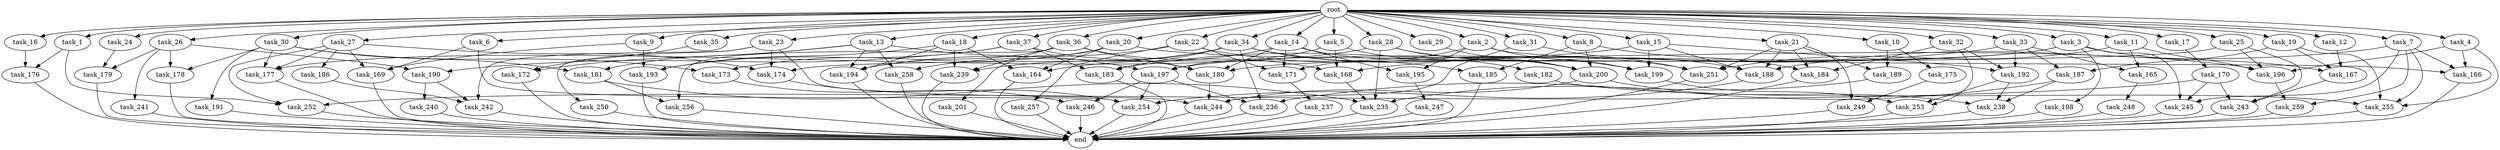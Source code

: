 digraph G {
  root [size="0.000000"];
  task_1 [size="10.240000"];
  task_2 [size="10.240000"];
  task_3 [size="10.240000"];
  task_4 [size="10.240000"];
  task_5 [size="10.240000"];
  task_6 [size="10.240000"];
  task_7 [size="10.240000"];
  task_8 [size="10.240000"];
  task_9 [size="10.240000"];
  task_10 [size="10.240000"];
  task_11 [size="10.240000"];
  task_12 [size="10.240000"];
  task_13 [size="10.240000"];
  task_14 [size="10.240000"];
  task_15 [size="10.240000"];
  task_16 [size="10.240000"];
  task_17 [size="10.240000"];
  task_18 [size="10.240000"];
  task_19 [size="10.240000"];
  task_20 [size="10.240000"];
  task_21 [size="10.240000"];
  task_22 [size="10.240000"];
  task_23 [size="10.240000"];
  task_24 [size="10.240000"];
  task_25 [size="10.240000"];
  task_26 [size="10.240000"];
  task_27 [size="10.240000"];
  task_28 [size="10.240000"];
  task_29 [size="10.240000"];
  task_30 [size="10.240000"];
  task_31 [size="10.240000"];
  task_32 [size="10.240000"];
  task_33 [size="10.240000"];
  task_34 [size="10.240000"];
  task_35 [size="10.240000"];
  task_36 [size="10.240000"];
  task_37 [size="10.240000"];
  task_164 [size="3779571220.480000"];
  task_165 [size="4982162063.360000"];
  task_166 [size="11081015623.680000"];
  task_167 [size="12025908428.800001"];
  task_168 [size="14173392076.800001"];
  task_169 [size="16664473108.480000"];
  task_170 [size="6957847019.520000"];
  task_171 [size="3865470566.400000"];
  task_172 [size="11682311045.120001"];
  task_173 [size="8589934592.000000"];
  task_174 [size="11510512353.280001"];
  task_175 [size="1374389534.720000"];
  task_176 [size="8589934592.000000"];
  task_177 [size="16664473108.480000"];
  task_178 [size="7645041786.880000"];
  task_179 [size="2491081031.680000"];
  task_180 [size="18296560680.959999"];
  task_181 [size="8589934592.000000"];
  task_182 [size="343597383.680000"];
  task_183 [size="8418135900.160000"];
  task_184 [size="10737418240.000000"];
  task_185 [size="10995116277.760000"];
  task_186 [size="4209067950.080000"];
  task_187 [size="7301444403.200000"];
  task_188 [size="15461882265.600000"];
  task_189 [size="3521873182.720000"];
  task_190 [size="2920577761.280000"];
  task_191 [size="5497558138.880000"];
  task_192 [size="9448928051.200001"];
  task_193 [size="6614249635.840000"];
  task_194 [size="14173392076.800001"];
  task_195 [size="1717986918.400000"];
  task_196 [size="13572096655.360001"];
  task_197 [size="13056700579.840000"];
  task_198 [size="8589934592.000000"];
  task_199 [size="5669356830.720000"];
  task_200 [size="19327352832.000000"];
  task_201 [size="3092376453.120000"];
  task_235 [size="20787641712.639999"];
  task_236 [size="19585050869.760002"];
  task_237 [size="1374389534.720000"];
  task_238 [size="15891378995.200001"];
  task_239 [size="14431090114.559999"];
  task_240 [size="6957847019.520000"];
  task_241 [size="2147483648.000000"];
  task_242 [size="11424613007.360001"];
  task_243 [size="9448928051.200001"];
  task_244 [size="13572096655.360001"];
  task_245 [size="15891378995.200001"];
  task_246 [size="14087492730.880001"];
  task_247 [size="343597383.680000"];
  task_248 [size="343597383.680000"];
  task_249 [size="5239860101.120000"];
  task_250 [size="3092376453.120000"];
  task_251 [size="10565619548.160000"];
  task_252 [size="10393820856.320000"];
  task_253 [size="6528350289.920000"];
  task_254 [size="19756849561.600002"];
  task_255 [size="13142599925.760000"];
  task_256 [size="11682311045.120001"];
  task_257 [size="2147483648.000000"];
  task_258 [size="8589934592.000000"];
  task_259 [size="8418135900.160000"];
  end [size="0.000000"];

  root -> task_1 [size="1.000000"];
  root -> task_2 [size="1.000000"];
  root -> task_3 [size="1.000000"];
  root -> task_4 [size="1.000000"];
  root -> task_5 [size="1.000000"];
  root -> task_6 [size="1.000000"];
  root -> task_7 [size="1.000000"];
  root -> task_8 [size="1.000000"];
  root -> task_9 [size="1.000000"];
  root -> task_10 [size="1.000000"];
  root -> task_11 [size="1.000000"];
  root -> task_12 [size="1.000000"];
  root -> task_13 [size="1.000000"];
  root -> task_14 [size="1.000000"];
  root -> task_15 [size="1.000000"];
  root -> task_16 [size="1.000000"];
  root -> task_17 [size="1.000000"];
  root -> task_18 [size="1.000000"];
  root -> task_19 [size="1.000000"];
  root -> task_20 [size="1.000000"];
  root -> task_21 [size="1.000000"];
  root -> task_22 [size="1.000000"];
  root -> task_23 [size="1.000000"];
  root -> task_24 [size="1.000000"];
  root -> task_25 [size="1.000000"];
  root -> task_26 [size="1.000000"];
  root -> task_27 [size="1.000000"];
  root -> task_28 [size="1.000000"];
  root -> task_29 [size="1.000000"];
  root -> task_30 [size="1.000000"];
  root -> task_31 [size="1.000000"];
  root -> task_32 [size="1.000000"];
  root -> task_33 [size="1.000000"];
  root -> task_34 [size="1.000000"];
  root -> task_35 [size="1.000000"];
  root -> task_36 [size="1.000000"];
  root -> task_37 [size="1.000000"];
  task_1 -> task_176 [size="301989888.000000"];
  task_1 -> task_252 [size="301989888.000000"];
  task_2 -> task_166 [size="134217728.000000"];
  task_2 -> task_171 [size="134217728.000000"];
  task_2 -> task_195 [size="134217728.000000"];
  task_2 -> task_199 [size="134217728.000000"];
  task_3 -> task_167 [size="838860800.000000"];
  task_3 -> task_180 [size="838860800.000000"];
  task_3 -> task_197 [size="838860800.000000"];
  task_3 -> task_198 [size="838860800.000000"];
  task_3 -> task_245 [size="838860800.000000"];
  task_4 -> task_166 [size="536870912.000000"];
  task_4 -> task_196 [size="536870912.000000"];
  task_4 -> task_255 [size="536870912.000000"];
  task_5 -> task_168 [size="134217728.000000"];
  task_5 -> task_197 [size="134217728.000000"];
  task_5 -> task_200 [size="134217728.000000"];
  task_6 -> task_169 [size="679477248.000000"];
  task_6 -> task_254 [size="679477248.000000"];
  task_7 -> task_166 [size="411041792.000000"];
  task_7 -> task_188 [size="411041792.000000"];
  task_7 -> task_245 [size="411041792.000000"];
  task_7 -> task_255 [size="411041792.000000"];
  task_7 -> task_259 [size="411041792.000000"];
  task_8 -> task_184 [size="536870912.000000"];
  task_8 -> task_185 [size="536870912.000000"];
  task_8 -> task_200 [size="536870912.000000"];
  task_9 -> task_169 [size="536870912.000000"];
  task_9 -> task_193 [size="536870912.000000"];
  task_10 -> task_175 [size="134217728.000000"];
  task_10 -> task_189 [size="134217728.000000"];
  task_11 -> task_165 [size="75497472.000000"];
  task_11 -> task_196 [size="75497472.000000"];
  task_11 -> task_251 [size="75497472.000000"];
  task_12 -> task_167 [size="33554432.000000"];
  task_13 -> task_172 [size="301989888.000000"];
  task_13 -> task_181 [size="301989888.000000"];
  task_13 -> task_194 [size="301989888.000000"];
  task_13 -> task_197 [size="301989888.000000"];
  task_13 -> task_258 [size="301989888.000000"];
  task_14 -> task_164 [size="33554432.000000"];
  task_14 -> task_171 [size="33554432.000000"];
  task_14 -> task_180 [size="33554432.000000"];
  task_14 -> task_182 [size="33554432.000000"];
  task_14 -> task_195 [size="33554432.000000"];
  task_15 -> task_183 [size="209715200.000000"];
  task_15 -> task_188 [size="209715200.000000"];
  task_15 -> task_192 [size="209715200.000000"];
  task_15 -> task_199 [size="209715200.000000"];
  task_16 -> task_176 [size="536870912.000000"];
  task_17 -> task_170 [size="679477248.000000"];
  task_18 -> task_164 [size="33554432.000000"];
  task_18 -> task_193 [size="33554432.000000"];
  task_18 -> task_194 [size="33554432.000000"];
  task_18 -> task_239 [size="33554432.000000"];
  task_19 -> task_167 [size="301989888.000000"];
  task_19 -> task_187 [size="301989888.000000"];
  task_19 -> task_255 [size="301989888.000000"];
  task_20 -> task_164 [size="301989888.000000"];
  task_20 -> task_173 [size="301989888.000000"];
  task_20 -> task_196 [size="301989888.000000"];
  task_20 -> task_201 [size="301989888.000000"];
  task_21 -> task_184 [size="209715200.000000"];
  task_21 -> task_188 [size="209715200.000000"];
  task_21 -> task_189 [size="209715200.000000"];
  task_21 -> task_249 [size="209715200.000000"];
  task_21 -> task_251 [size="209715200.000000"];
  task_22 -> task_171 [size="209715200.000000"];
  task_22 -> task_194 [size="209715200.000000"];
  task_22 -> task_199 [size="209715200.000000"];
  task_22 -> task_257 [size="209715200.000000"];
  task_23 -> task_174 [size="301989888.000000"];
  task_23 -> task_242 [size="301989888.000000"];
  task_23 -> task_244 [size="301989888.000000"];
  task_23 -> task_250 [size="301989888.000000"];
  task_24 -> task_179 [size="33554432.000000"];
  task_25 -> task_174 [size="411041792.000000"];
  task_25 -> task_196 [size="411041792.000000"];
  task_25 -> task_243 [size="411041792.000000"];
  task_26 -> task_178 [size="209715200.000000"];
  task_26 -> task_179 [size="209715200.000000"];
  task_26 -> task_190 [size="209715200.000000"];
  task_26 -> task_241 [size="209715200.000000"];
  task_27 -> task_169 [size="411041792.000000"];
  task_27 -> task_174 [size="411041792.000000"];
  task_27 -> task_177 [size="411041792.000000"];
  task_27 -> task_186 [size="411041792.000000"];
  task_27 -> task_252 [size="411041792.000000"];
  task_28 -> task_177 [size="679477248.000000"];
  task_28 -> task_188 [size="679477248.000000"];
  task_28 -> task_200 [size="679477248.000000"];
  task_28 -> task_235 [size="679477248.000000"];
  task_29 -> task_200 [size="536870912.000000"];
  task_30 -> task_173 [size="536870912.000000"];
  task_30 -> task_177 [size="536870912.000000"];
  task_30 -> task_178 [size="536870912.000000"];
  task_30 -> task_181 [size="536870912.000000"];
  task_30 -> task_191 [size="536870912.000000"];
  task_31 -> task_244 [size="209715200.000000"];
  task_31 -> task_251 [size="209715200.000000"];
  task_32 -> task_184 [size="301989888.000000"];
  task_32 -> task_192 [size="301989888.000000"];
  task_32 -> task_253 [size="301989888.000000"];
  task_33 -> task_165 [size="411041792.000000"];
  task_33 -> task_168 [size="411041792.000000"];
  task_33 -> task_187 [size="411041792.000000"];
  task_33 -> task_192 [size="411041792.000000"];
  task_34 -> task_183 [size="536870912.000000"];
  task_34 -> task_185 [size="536870912.000000"];
  task_34 -> task_236 [size="536870912.000000"];
  task_34 -> task_239 [size="536870912.000000"];
  task_34 -> task_251 [size="536870912.000000"];
  task_34 -> task_258 [size="536870912.000000"];
  task_35 -> task_172 [size="838860800.000000"];
  task_36 -> task_168 [size="838860800.000000"];
  task_36 -> task_180 [size="838860800.000000"];
  task_36 -> task_194 [size="838860800.000000"];
  task_36 -> task_239 [size="838860800.000000"];
  task_36 -> task_256 [size="838860800.000000"];
  task_37 -> task_180 [size="75497472.000000"];
  task_37 -> task_183 [size="75497472.000000"];
  task_37 -> task_190 [size="75497472.000000"];
  task_37 -> task_193 [size="75497472.000000"];
  task_164 -> end [size="1.000000"];
  task_165 -> task_248 [size="33554432.000000"];
  task_166 -> end [size="1.000000"];
  task_167 -> task_243 [size="209715200.000000"];
  task_168 -> task_235 [size="838860800.000000"];
  task_169 -> end [size="1.000000"];
  task_170 -> task_243 [size="301989888.000000"];
  task_170 -> task_245 [size="301989888.000000"];
  task_170 -> task_252 [size="301989888.000000"];
  task_171 -> task_237 [size="134217728.000000"];
  task_172 -> end [size="1.000000"];
  task_173 -> task_246 [size="838860800.000000"];
  task_174 -> task_254 [size="33554432.000000"];
  task_175 -> task_249 [size="301989888.000000"];
  task_176 -> end [size="1.000000"];
  task_177 -> end [size="1.000000"];
  task_178 -> end [size="1.000000"];
  task_179 -> end [size="1.000000"];
  task_180 -> task_244 [size="134217728.000000"];
  task_181 -> task_235 [size="301989888.000000"];
  task_181 -> task_256 [size="301989888.000000"];
  task_182 -> task_255 [size="33554432.000000"];
  task_183 -> end [size="1.000000"];
  task_184 -> end [size="1.000000"];
  task_185 -> end [size="1.000000"];
  task_186 -> task_242 [size="134217728.000000"];
  task_187 -> task_236 [size="838860800.000000"];
  task_187 -> task_238 [size="838860800.000000"];
  task_188 -> task_254 [size="679477248.000000"];
  task_189 -> task_235 [size="209715200.000000"];
  task_190 -> task_240 [size="679477248.000000"];
  task_190 -> task_242 [size="679477248.000000"];
  task_191 -> end [size="1.000000"];
  task_192 -> task_238 [size="33554432.000000"];
  task_192 -> task_253 [size="33554432.000000"];
  task_193 -> end [size="1.000000"];
  task_194 -> end [size="1.000000"];
  task_195 -> task_247 [size="33554432.000000"];
  task_196 -> task_259 [size="411041792.000000"];
  task_197 -> task_236 [size="536870912.000000"];
  task_197 -> task_246 [size="536870912.000000"];
  task_197 -> task_254 [size="536870912.000000"];
  task_198 -> end [size="1.000000"];
  task_199 -> task_253 [size="301989888.000000"];
  task_200 -> task_238 [size="679477248.000000"];
  task_200 -> task_244 [size="679477248.000000"];
  task_201 -> end [size="1.000000"];
  task_235 -> end [size="1.000000"];
  task_236 -> end [size="1.000000"];
  task_237 -> end [size="1.000000"];
  task_238 -> end [size="1.000000"];
  task_239 -> end [size="1.000000"];
  task_240 -> end [size="1.000000"];
  task_241 -> end [size="1.000000"];
  task_242 -> end [size="1.000000"];
  task_243 -> end [size="1.000000"];
  task_244 -> end [size="1.000000"];
  task_245 -> end [size="1.000000"];
  task_246 -> end [size="1.000000"];
  task_247 -> end [size="1.000000"];
  task_248 -> end [size="1.000000"];
  task_249 -> end [size="1.000000"];
  task_250 -> end [size="1.000000"];
  task_251 -> end [size="1.000000"];
  task_252 -> end [size="1.000000"];
  task_253 -> end [size="1.000000"];
  task_254 -> end [size="1.000000"];
  task_255 -> end [size="1.000000"];
  task_256 -> end [size="1.000000"];
  task_257 -> end [size="1.000000"];
  task_258 -> end [size="1.000000"];
  task_259 -> end [size="1.000000"];
}
